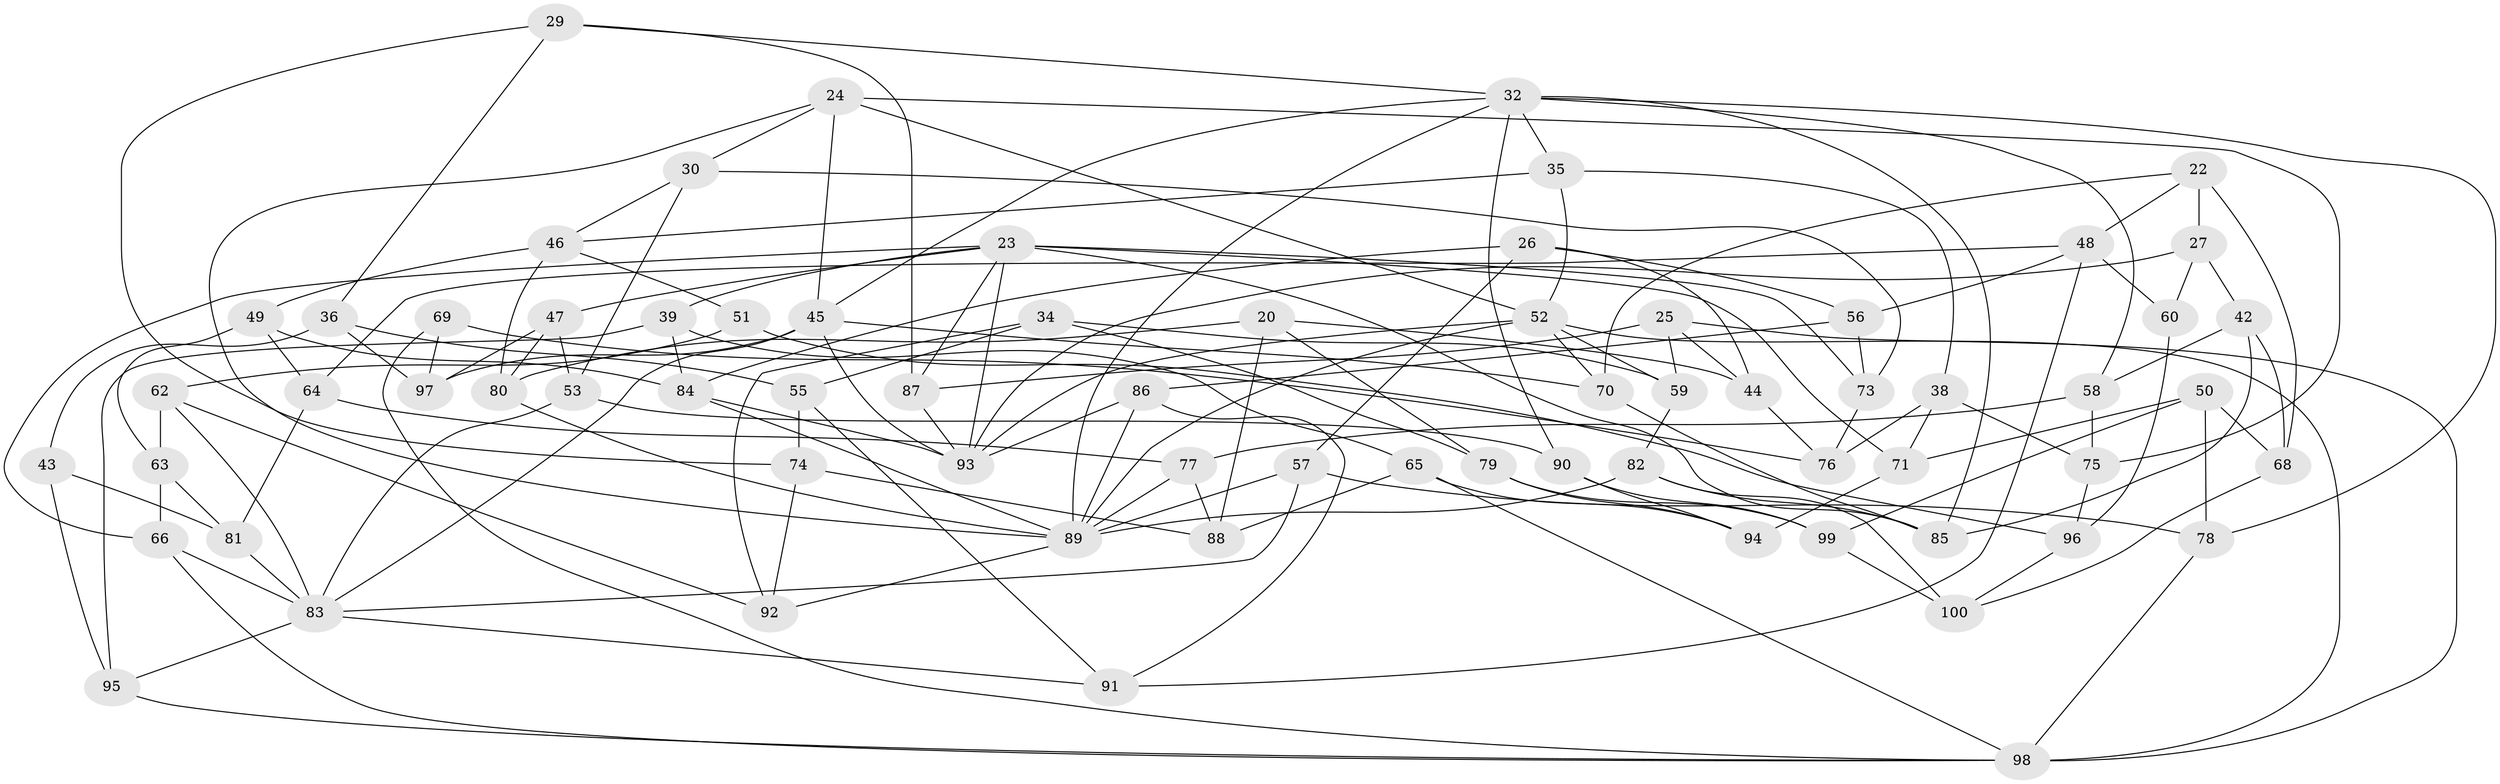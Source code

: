 // original degree distribution, {4: 1.0}
// Generated by graph-tools (version 1.1) at 2025/01/03/04/25 22:01:17]
// undirected, 70 vertices, 155 edges
graph export_dot {
graph [start="1"]
  node [color=gray90,style=filled];
  20;
  22;
  23 [super="+14+19"];
  24 [super="+21"];
  25;
  26;
  27;
  29;
  30;
  32 [super="+2+5+8"];
  34;
  35;
  36;
  38;
  39;
  42;
  43;
  44;
  45 [super="+16+31"];
  46 [super="+37"];
  47;
  48 [super="+10"];
  49;
  50;
  51;
  52 [super="+41"];
  53;
  55;
  56;
  57 [super="+11"];
  58;
  59;
  60;
  62;
  63;
  64;
  65;
  66;
  68;
  69;
  70;
  71;
  73;
  74;
  75;
  76;
  77;
  78;
  79;
  80;
  81 [super="+28"];
  82;
  83 [super="+6+40+67"];
  84 [super="+72"];
  85 [super="+54"];
  86;
  87;
  88;
  89 [super="+61+33"];
  90;
  91;
  92;
  93 [super="+18"];
  94;
  95;
  96;
  97 [super="+3"];
  98 [super="+4+15"];
  99;
  100;
  20 -- 79;
  20 -- 88;
  20 -- 80;
  20 -- 44;
  22 -- 27;
  22 -- 68;
  22 -- 70;
  22 -- 48;
  23 -- 66;
  23 -- 93;
  23 -- 39;
  23 -- 71;
  23 -- 87;
  23 -- 73;
  23 -- 85;
  23 -- 47;
  24 -- 75;
  24 -- 30;
  24 -- 89;
  24 -- 52 [weight=2];
  24 -- 45;
  25 -- 87;
  25 -- 44;
  25 -- 59;
  25 -- 98;
  26 -- 44;
  26 -- 57;
  26 -- 56;
  26 -- 84;
  27 -- 42;
  27 -- 60;
  27 -- 93;
  29 -- 87;
  29 -- 36;
  29 -- 74;
  29 -- 32;
  30 -- 53;
  30 -- 46;
  30 -- 73;
  32 -- 78;
  32 -- 89 [weight=2];
  32 -- 90;
  32 -- 35;
  32 -- 58;
  32 -- 85 [weight=2];
  32 -- 45;
  34 -- 59;
  34 -- 79;
  34 -- 55;
  34 -- 92;
  35 -- 38;
  35 -- 52;
  35 -- 46;
  36 -- 97;
  36 -- 55;
  36 -- 43;
  38 -- 75;
  38 -- 76;
  38 -- 71;
  39 -- 65;
  39 -- 84;
  39 -- 95;
  42 -- 58;
  42 -- 68;
  42 -- 85;
  43 -- 95;
  43 -- 81 [weight=2];
  44 -- 76;
  45 -- 93 [weight=2];
  45 -- 97 [weight=2];
  45 -- 83;
  45 -- 70;
  46 -- 80;
  46 -- 51 [weight=2];
  46 -- 49;
  47 -- 80;
  47 -- 97;
  47 -- 53;
  48 -- 64;
  48 -- 60 [weight=2];
  48 -- 56;
  48 -- 91;
  49 -- 64;
  49 -- 63;
  49 -- 84;
  50 -- 78;
  50 -- 71;
  50 -- 68;
  50 -- 99;
  51 -- 62;
  51 -- 96;
  52 -- 59;
  52 -- 89 [weight=2];
  52 -- 98 [weight=2];
  52 -- 70;
  52 -- 93;
  53 -- 90;
  53 -- 83;
  55 -- 91;
  55 -- 74;
  56 -- 86;
  56 -- 73;
  57 -- 83 [weight=2];
  57 -- 89 [weight=2];
  57 -- 78;
  58 -- 77;
  58 -- 75;
  59 -- 82;
  60 -- 96;
  62 -- 63;
  62 -- 92;
  62 -- 83;
  63 -- 81;
  63 -- 66;
  64 -- 77;
  64 -- 81;
  65 -- 94;
  65 -- 88;
  65 -- 98;
  66 -- 98;
  66 -- 83;
  68 -- 100;
  69 -- 97 [weight=2];
  69 -- 76;
  69 -- 98;
  70 -- 85;
  71 -- 94;
  73 -- 76;
  74 -- 92;
  74 -- 88;
  75 -- 96;
  77 -- 88;
  77 -- 89;
  78 -- 98;
  79 -- 99;
  79 -- 94;
  80 -- 89;
  81 -- 83 [weight=2];
  82 -- 85;
  82 -- 100;
  82 -- 89;
  83 -- 95;
  83 -- 91;
  84 -- 89 [weight=2];
  84 -- 93;
  86 -- 91;
  86 -- 89;
  86 -- 93;
  87 -- 93;
  89 -- 92;
  90 -- 94;
  90 -- 99;
  95 -- 98;
  96 -- 100;
  99 -- 100;
}
